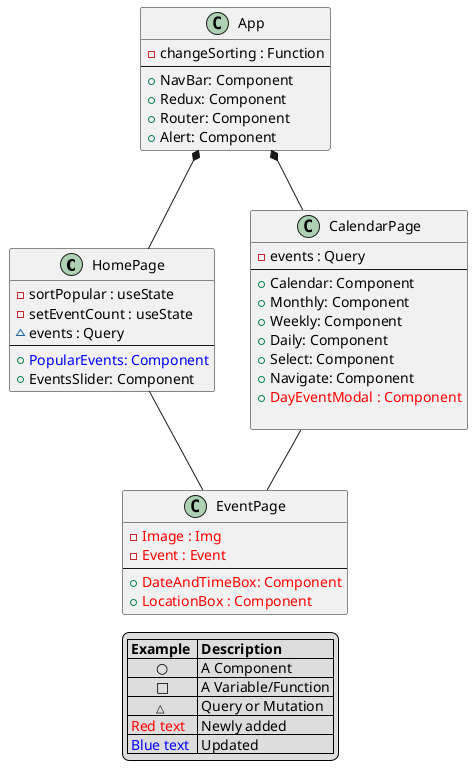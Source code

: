 @startuml FrontEndClassDiagram

class HomePage {
    - sortPopular : useState
    - setEventCount : useState
    ~ events : Query 
    --
    + <color:blue>PopularEvents: Component
    + EventsSlider: Component
}

class App {
    - changeSorting : Function
    --
    + NavBar: Component
    + Redux: Component
    + Router: Component
    + Alert: Component
    }
class CalendarPage {
    - events : Query
    --
    + Calendar: Component
    + Monthly: Component
    + Weekly: Component
    + Daily: Component
    + Select: Component
    + Navigate: Component
    + <color:red>DayEventModal : Component

}
class EventPage {
    -<color:red>Image : Img
    -<color:red>Event : Event
    --
    + <color:red>DateAndTimeBox: Component
    + <color:red>LocationBox : Component
}

App*-- HomePage    
App*-- CalendarPage  
CalendarPage-- EventPage 
HomePage-- EventPage
legend
    |= Example  |= Description |
    |        ○ | A Component |
    |        □ | A Variable/Function |
    |        <size:11>△ | Query or Mutation |
    |<color:red> Red text | Newly added|
    |<color:blue> Blue text | Updated |
endlegend
@enduml

class EventPage {
}
class AddEventPage {
}
class VerifyPage {
}
class AccountPage {
}
class LoginPage {
    }
